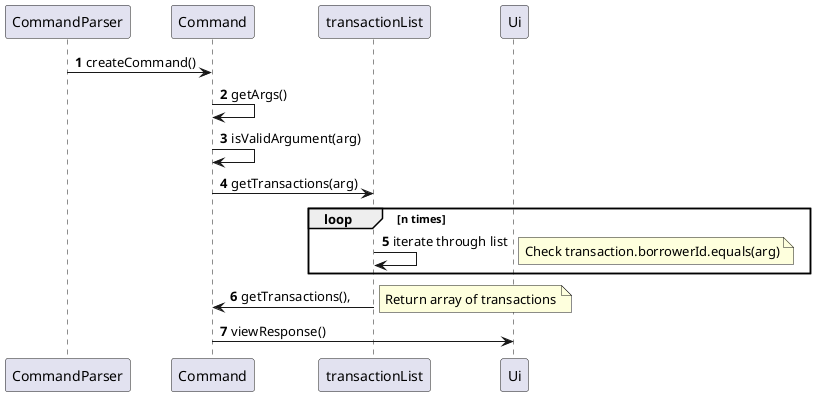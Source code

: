 @startuml
'https://plantuml.com/sequence-diagram

autonumber

CommandParser -> Command: createCommand()
Command -> Command: getArgs()
Command -> Command: isValidArgument(arg)

Command -> transactionList: getTransactions(arg)
loop n times
transactionList -> transactionList: iterate through list
note right
Check transaction.borrowerId.equals(arg)
end note
end
transactionList -> Command: getTransactions(),
note right
Return array of transactions
end note

Command -> Ui: viewResponse()
@enduml